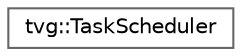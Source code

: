 digraph "类继承关系图"
{
 // LATEX_PDF_SIZE
  bgcolor="transparent";
  edge [fontname=Helvetica,fontsize=10,labelfontname=Helvetica,labelfontsize=10];
  node [fontname=Helvetica,fontsize=10,shape=box,height=0.2,width=0.4];
  rankdir="LR";
  Node0 [id="Node000000",label="tvg::TaskScheduler",height=0.2,width=0.4,color="grey40", fillcolor="white", style="filled",URL="$structtvg_1_1_task_scheduler.html",tooltip=" "];
}
